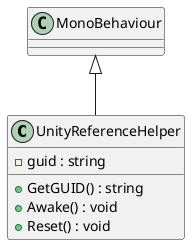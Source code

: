 @startuml
class UnityReferenceHelper {
    - guid : string
    + GetGUID() : string
    + Awake() : void
    + Reset() : void
}
MonoBehaviour <|-- UnityReferenceHelper
@enduml
